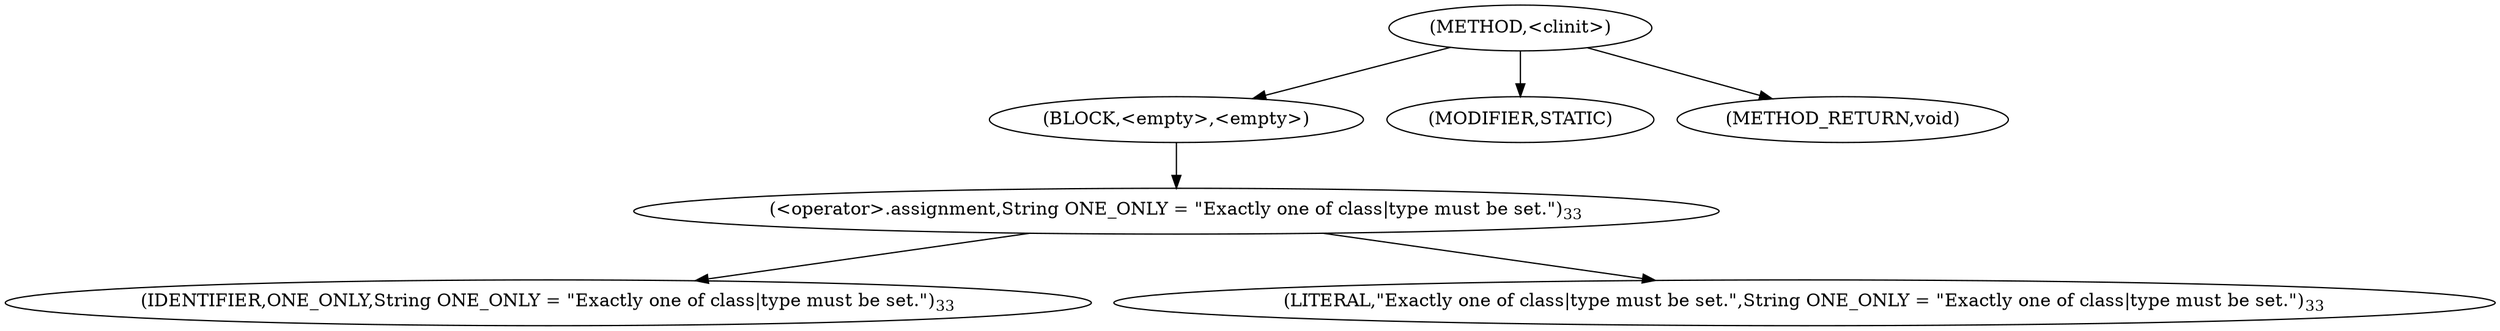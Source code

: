 digraph "&lt;clinit&gt;" {  
"258" [label = <(METHOD,&lt;clinit&gt;)> ]
"259" [label = <(BLOCK,&lt;empty&gt;,&lt;empty&gt;)> ]
"260" [label = <(&lt;operator&gt;.assignment,String ONE_ONLY = &quot;Exactly one of class|type must be set.&quot;)<SUB>33</SUB>> ]
"261" [label = <(IDENTIFIER,ONE_ONLY,String ONE_ONLY = &quot;Exactly one of class|type must be set.&quot;)<SUB>33</SUB>> ]
"262" [label = <(LITERAL,&quot;Exactly one of class|type must be set.&quot;,String ONE_ONLY = &quot;Exactly one of class|type must be set.&quot;)<SUB>33</SUB>> ]
"263" [label = <(MODIFIER,STATIC)> ]
"264" [label = <(METHOD_RETURN,void)> ]
  "258" -> "259" 
  "258" -> "263" 
  "258" -> "264" 
  "259" -> "260" 
  "260" -> "261" 
  "260" -> "262" 
}
